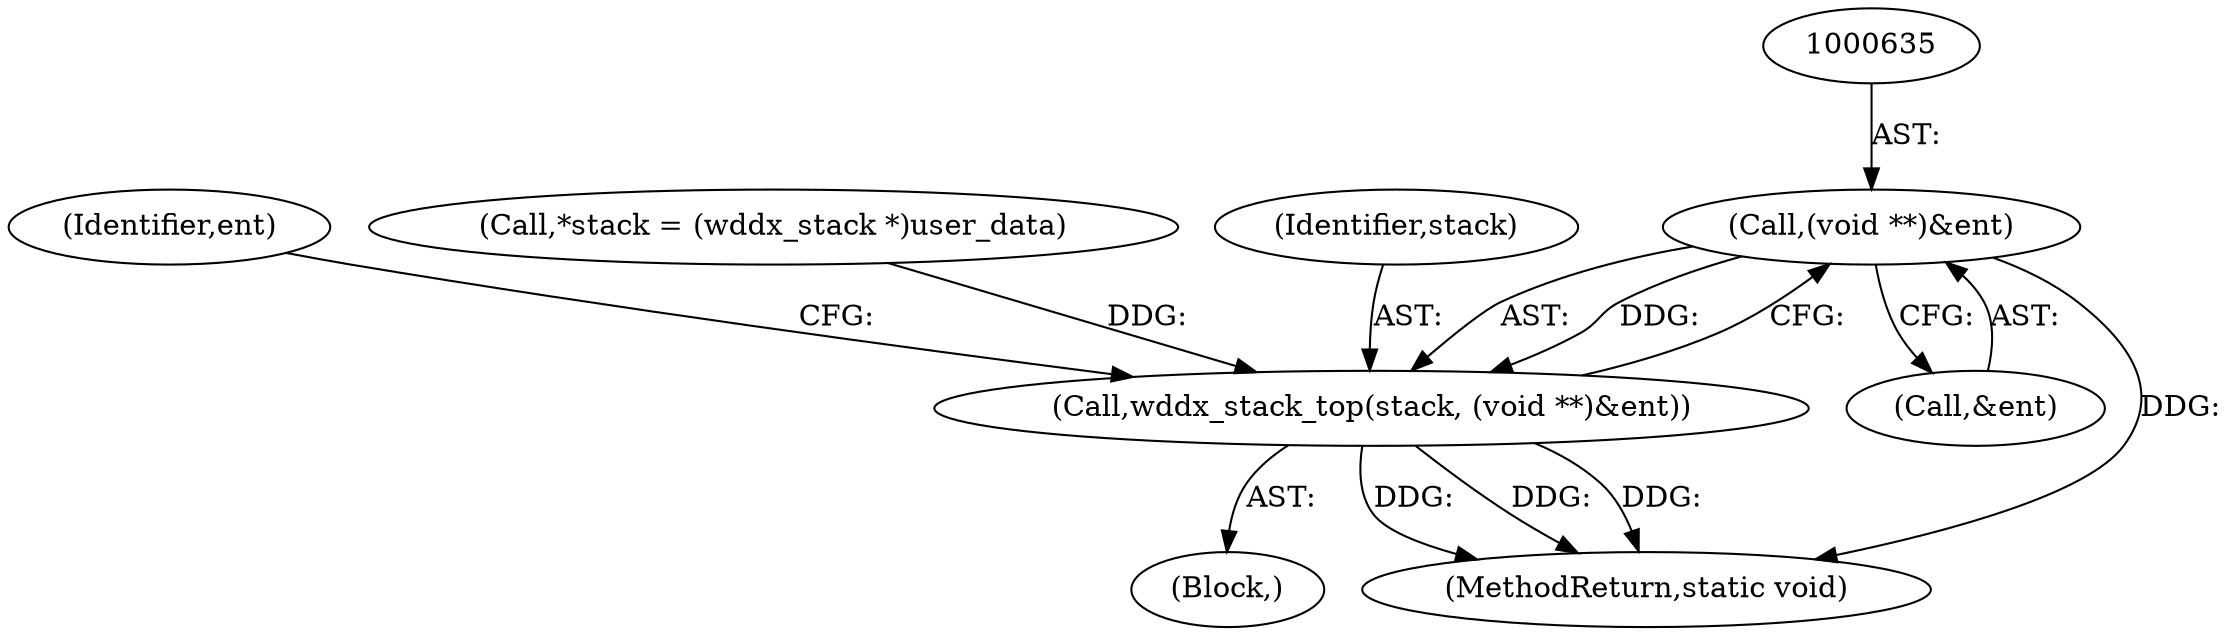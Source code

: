 digraph "0_php-src_8d2539fa0faf3f63e1d1e7635347c5b9e777d47b@pointer" {
"1000634" [label="(Call,(void **)&ent)"];
"1000632" [label="(Call,wddx_stack_top(stack, (void **)&ent))"];
"1000632" [label="(Call,wddx_stack_top(stack, (void **)&ent))"];
"1000639" [label="(Identifier,ent)"];
"1000630" [label="(Block,)"];
"1000636" [label="(Call,&ent)"];
"1000644" [label="(MethodReturn,static void)"];
"1000634" [label="(Call,(void **)&ent)"];
"1000115" [label="(Call,*stack = (wddx_stack *)user_data)"];
"1000633" [label="(Identifier,stack)"];
"1000634" -> "1000632"  [label="AST: "];
"1000634" -> "1000636"  [label="CFG: "];
"1000635" -> "1000634"  [label="AST: "];
"1000636" -> "1000634"  [label="AST: "];
"1000632" -> "1000634"  [label="CFG: "];
"1000634" -> "1000644"  [label="DDG: "];
"1000634" -> "1000632"  [label="DDG: "];
"1000632" -> "1000630"  [label="AST: "];
"1000633" -> "1000632"  [label="AST: "];
"1000639" -> "1000632"  [label="CFG: "];
"1000632" -> "1000644"  [label="DDG: "];
"1000632" -> "1000644"  [label="DDG: "];
"1000632" -> "1000644"  [label="DDG: "];
"1000115" -> "1000632"  [label="DDG: "];
}

